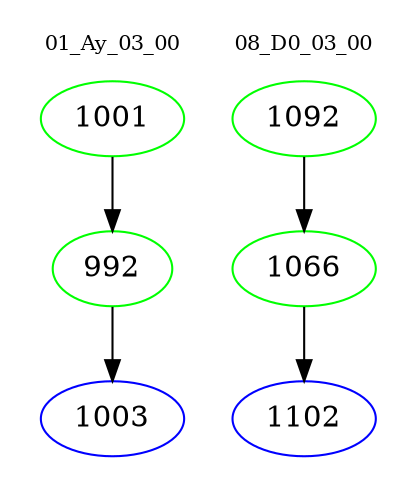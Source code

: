 digraph{
subgraph cluster_0 {
color = white
label = "01_Ay_03_00";
fontsize=10;
T0_1001 [label="1001", color="green"]
T0_1001 -> T0_992 [color="black"]
T0_992 [label="992", color="green"]
T0_992 -> T0_1003 [color="black"]
T0_1003 [label="1003", color="blue"]
}
subgraph cluster_1 {
color = white
label = "08_D0_03_00";
fontsize=10;
T1_1092 [label="1092", color="green"]
T1_1092 -> T1_1066 [color="black"]
T1_1066 [label="1066", color="green"]
T1_1066 -> T1_1102 [color="black"]
T1_1102 [label="1102", color="blue"]
}
}
